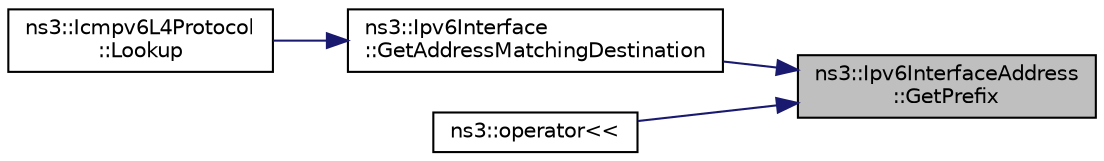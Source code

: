 digraph "ns3::Ipv6InterfaceAddress::GetPrefix"
{
 // LATEX_PDF_SIZE
  edge [fontname="Helvetica",fontsize="10",labelfontname="Helvetica",labelfontsize="10"];
  node [fontname="Helvetica",fontsize="10",shape=record];
  rankdir="RL";
  Node1 [label="ns3::Ipv6InterfaceAddress\l::GetPrefix",height=0.2,width=0.4,color="black", fillcolor="grey75", style="filled", fontcolor="black",tooltip="Get the IPv6 prefix."];
  Node1 -> Node2 [dir="back",color="midnightblue",fontsize="10",style="solid",fontname="Helvetica"];
  Node2 [label="ns3::Ipv6Interface\l::GetAddressMatchingDestination",height=0.2,width=0.4,color="black", fillcolor="white", style="filled",URL="$classns3_1_1_ipv6_interface.html#a476d272f8663e4d22c6ceb59300eb834",tooltip="Get an address which is in the same network prefix as destination."];
  Node2 -> Node3 [dir="back",color="midnightblue",fontsize="10",style="solid",fontname="Helvetica"];
  Node3 [label="ns3::Icmpv6L4Protocol\l::Lookup",height=0.2,width=0.4,color="black", fillcolor="white", style="filled",URL="$classns3_1_1_icmpv6_l4_protocol.html#aa4d97bb59a89c2d5b41c76ebe9a54f14",tooltip="Lookup in the ND cache for the IPv6 address (similar as ARP protocol)."];
  Node1 -> Node4 [dir="back",color="midnightblue",fontsize="10",style="solid",fontname="Helvetica"];
  Node4 [label="ns3::operator\<\<",height=0.2,width=0.4,color="black", fillcolor="white", style="filled",URL="$namespacens3.html#aad980a26c3c4bc66a2922e83624a88e3",tooltip="Stream insertion operator."];
}
